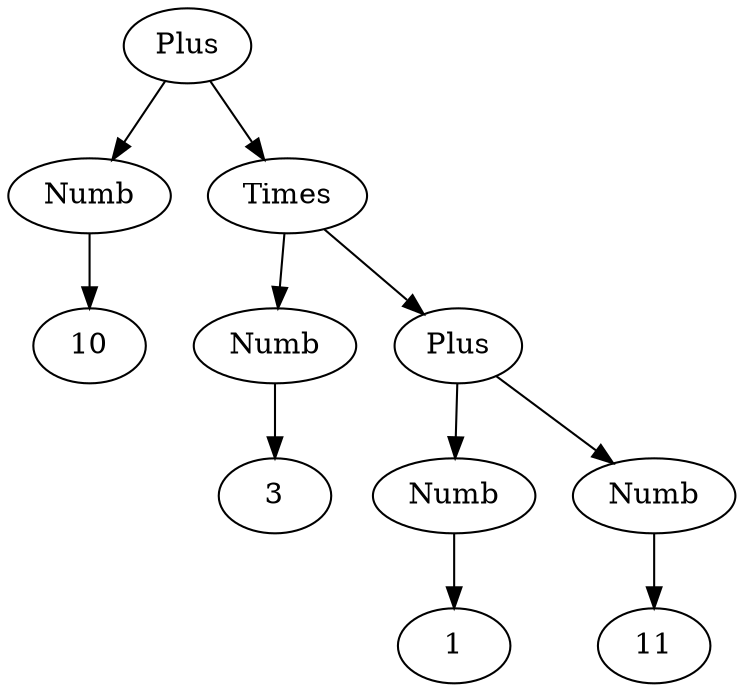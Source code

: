 digraph {

    0  [label = "Plus"];
    1  [label = "Numb"];
    2  [label = "10"];
    3  [label = "Times"];
    4  [label = "Numb"];
    5  [label = "3"];
    6  [label = "Plus"];
    7  [label = "Numb"];
    8  [label = "1"];
    9  [label = "Numb"];
    10 [label = "11"];
    
    0 ->  1;
    1 ->  2;
    0 ->  3;
    3 ->  4;
    4 ->  5;
    3 ->  6;
    6 ->  7;
    7 ->  8;
    6 ->  9;
    9 -> 10;
}
